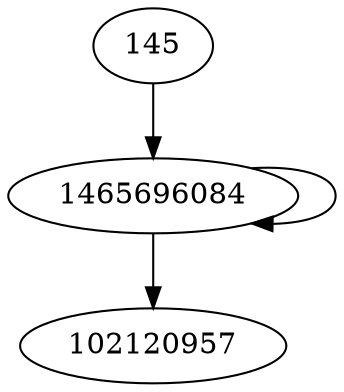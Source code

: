 digraph  {
145;
1465696084;
102120957;
145 -> 1465696084;
1465696084 -> 102120957;
1465696084 -> 1465696084;
}
